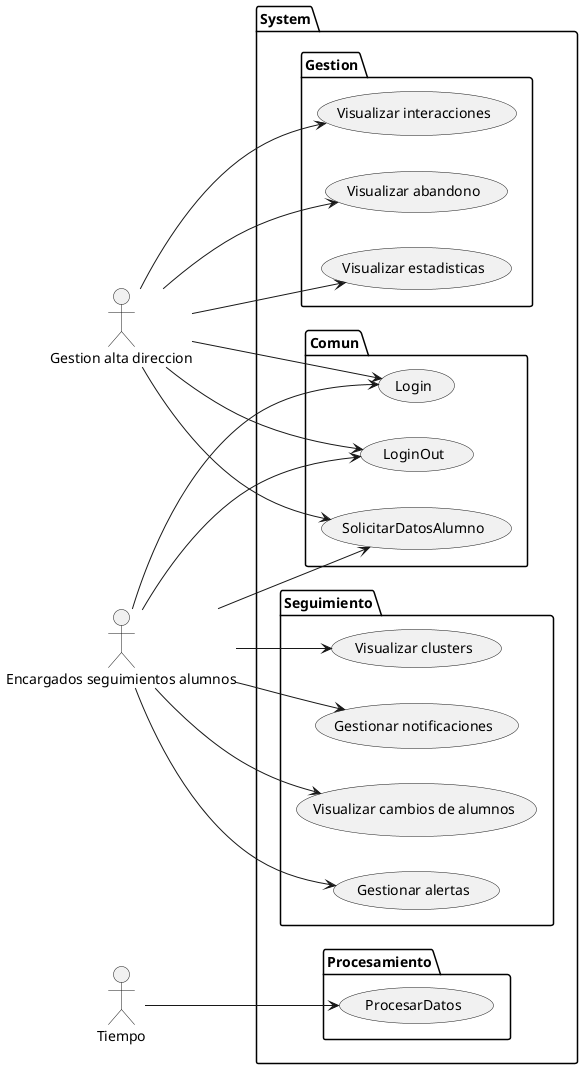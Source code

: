 @startuml Casos de uso football
left to right direction

actor "Gestion alta direccion" as GAD
actor "Encargados seguimientos alumnos"	as ESA

package System {

  package Gestion {
    usecase "Visualizar abandono" as VA
    usecase "Visualizar estadisticas" as VE
    usecase "Visualizar interacciones" as VI
  }
  package Seguimiento {
    usecase "Visualizar cambios de alumnos" as VC
    usecase "Gestionar alertas" as GA
    usecase "Visualizar clusters" as VCL
    usecase "Gestionar notificaciones" as GN
  }

  package Comun {
    usecase "Login" as Login
    usecase "LoginOut" as LoginOut
    usecase "SolicitarDatosAlumno" as SDA
  }
  package Procesamiento {
    usecase "ProcesarDatos" as PD
  }
}

actor "Tiempo" as Tiempo

GAD --> (Login)
ESA --> (Login)
GAD --> (LoginOut)
ESA --> (LoginOut)
ESA --> (SDA)
GAD --> (SDA)


GAD --> (VA)
GAD --> (VE)
GAD --> (VI)

ESA --> (VC)
ESA --> (GA)
ESA --> (VCL)
ESA --> (GN)

Tiempo --> PD

@enduml